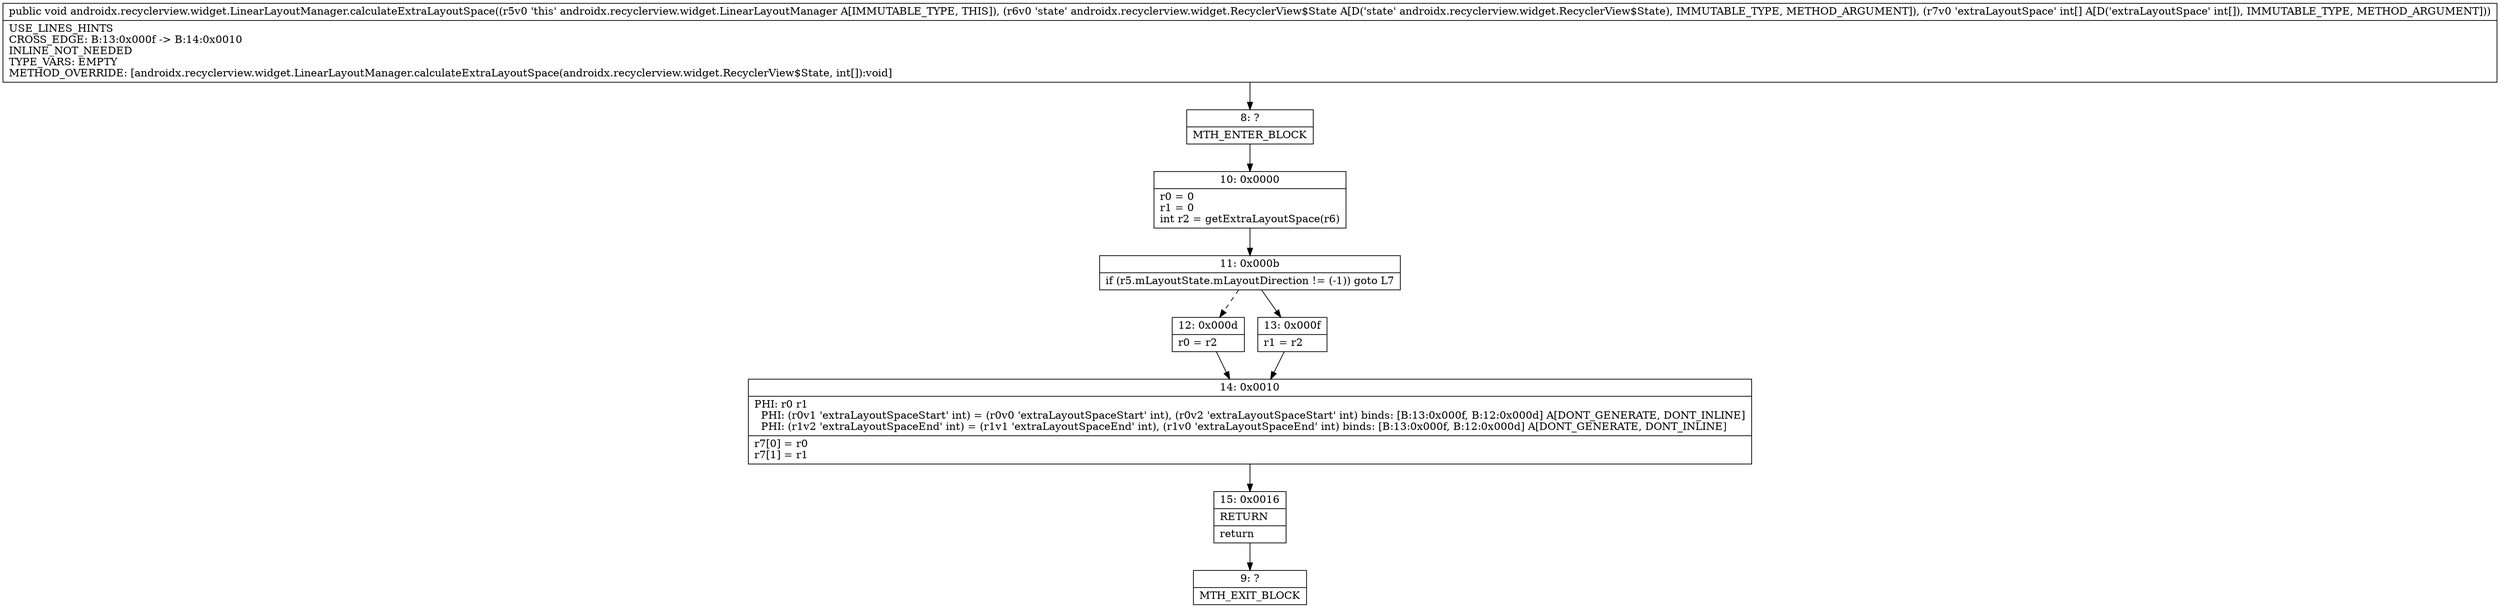 digraph "CFG forandroidx.recyclerview.widget.LinearLayoutManager.calculateExtraLayoutSpace(Landroidx\/recyclerview\/widget\/RecyclerView$State;[I)V" {
Node_8 [shape=record,label="{8\:\ ?|MTH_ENTER_BLOCK\l}"];
Node_10 [shape=record,label="{10\:\ 0x0000|r0 = 0\lr1 = 0\lint r2 = getExtraLayoutSpace(r6)\l}"];
Node_11 [shape=record,label="{11\:\ 0x000b|if (r5.mLayoutState.mLayoutDirection != (\-1)) goto L7\l}"];
Node_12 [shape=record,label="{12\:\ 0x000d|r0 = r2\l}"];
Node_14 [shape=record,label="{14\:\ 0x0010|PHI: r0 r1 \l  PHI: (r0v1 'extraLayoutSpaceStart' int) = (r0v0 'extraLayoutSpaceStart' int), (r0v2 'extraLayoutSpaceStart' int) binds: [B:13:0x000f, B:12:0x000d] A[DONT_GENERATE, DONT_INLINE]\l  PHI: (r1v2 'extraLayoutSpaceEnd' int) = (r1v1 'extraLayoutSpaceEnd' int), (r1v0 'extraLayoutSpaceEnd' int) binds: [B:13:0x000f, B:12:0x000d] A[DONT_GENERATE, DONT_INLINE]\l|r7[0] = r0\lr7[1] = r1\l}"];
Node_15 [shape=record,label="{15\:\ 0x0016|RETURN\l|return\l}"];
Node_9 [shape=record,label="{9\:\ ?|MTH_EXIT_BLOCK\l}"];
Node_13 [shape=record,label="{13\:\ 0x000f|r1 = r2\l}"];
MethodNode[shape=record,label="{public void androidx.recyclerview.widget.LinearLayoutManager.calculateExtraLayoutSpace((r5v0 'this' androidx.recyclerview.widget.LinearLayoutManager A[IMMUTABLE_TYPE, THIS]), (r6v0 'state' androidx.recyclerview.widget.RecyclerView$State A[D('state' androidx.recyclerview.widget.RecyclerView$State), IMMUTABLE_TYPE, METHOD_ARGUMENT]), (r7v0 'extraLayoutSpace' int[] A[D('extraLayoutSpace' int[]), IMMUTABLE_TYPE, METHOD_ARGUMENT]))  | USE_LINES_HINTS\lCROSS_EDGE: B:13:0x000f \-\> B:14:0x0010\lINLINE_NOT_NEEDED\lTYPE_VARS: EMPTY\lMETHOD_OVERRIDE: [androidx.recyclerview.widget.LinearLayoutManager.calculateExtraLayoutSpace(androidx.recyclerview.widget.RecyclerView$State, int[]):void]\l}"];
MethodNode -> Node_8;Node_8 -> Node_10;
Node_10 -> Node_11;
Node_11 -> Node_12[style=dashed];
Node_11 -> Node_13;
Node_12 -> Node_14;
Node_14 -> Node_15;
Node_15 -> Node_9;
Node_13 -> Node_14;
}

